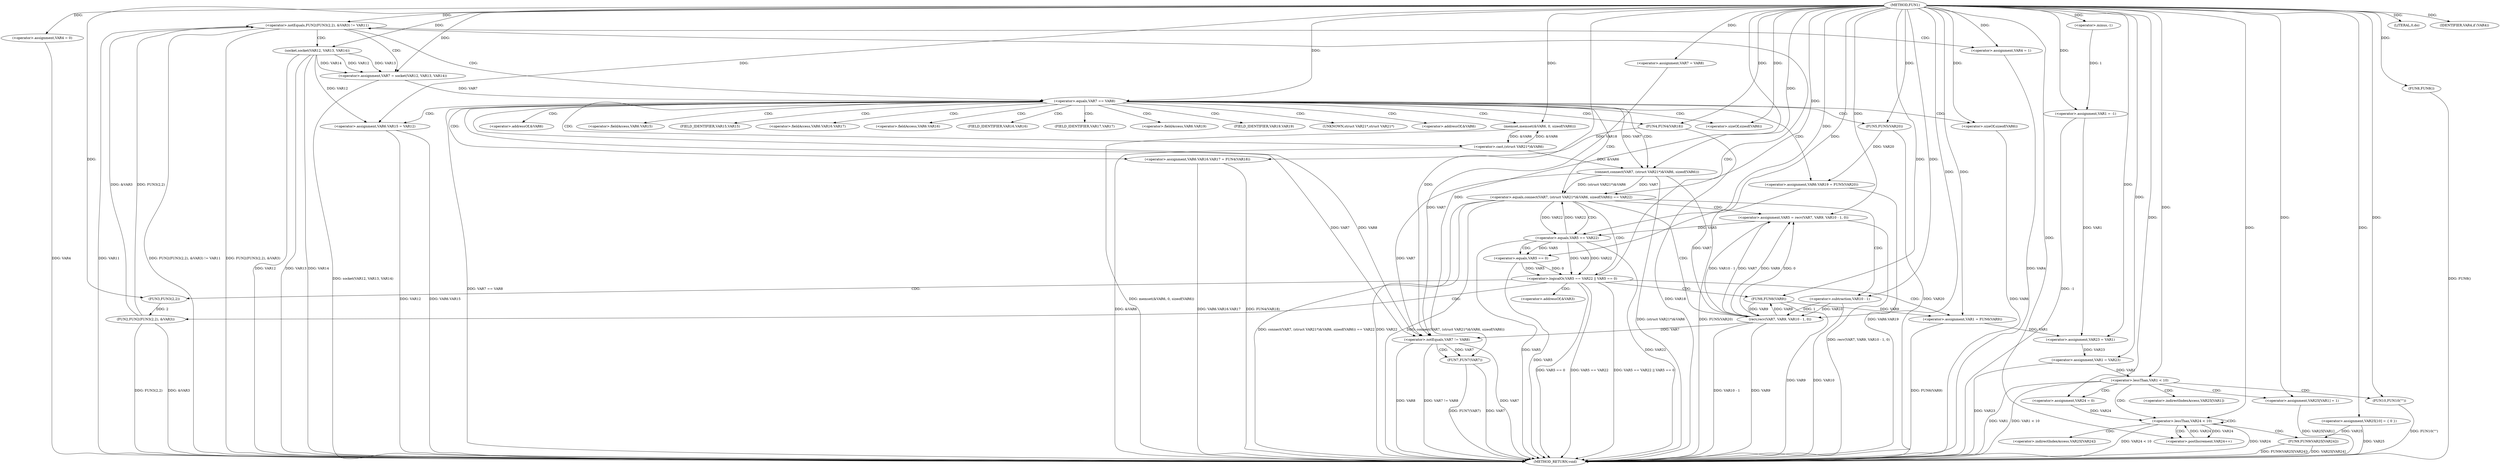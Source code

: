 digraph FUN1 {  
"1000100" [label = "(METHOD,FUN1)" ]
"1000263" [label = "(METHOD_RETURN,void)" ]
"1000103" [label = "(<operator>.assignment,VAR1 = -1)" ]
"1000105" [label = "(<operator>.minus,-1)" ]
"1000110" [label = "(<operator>.assignment,VAR4 = 0)" ]
"1000116" [label = "(<operator>.assignment,VAR7 = VAR8)" ]
"1000123" [label = "(<operator>.notEquals,FUN2(FUN3(2,2), &VAR3) != VAR11)" ]
"1000124" [label = "(FUN2,FUN2(FUN3(2,2), &VAR3))" ]
"1000125" [label = "(FUN3,FUN3(2,2))" ]
"1000133" [label = "(<operator>.assignment,VAR4 = 1)" ]
"1000136" [label = "(<operator>.assignment,VAR7 = socket(VAR12, VAR13, VAR14))" ]
"1000138" [label = "(socket,socket(VAR12, VAR13, VAR14))" ]
"1000143" [label = "(<operator>.equals,VAR7 == VAR8)" ]
"1000148" [label = "(memset,memset(&VAR6, 0, sizeof(VAR6)))" ]
"1000152" [label = "(<operator>.sizeOf,sizeof(VAR6))" ]
"1000154" [label = "(<operator>.assignment,VAR6.VAR15 = VAR12)" ]
"1000159" [label = "(<operator>.assignment,VAR6.VAR16.VAR17 = FUN4(VAR18))" ]
"1000165" [label = "(FUN4,FUN4(VAR18))" ]
"1000167" [label = "(<operator>.assignment,VAR6.VAR19 = FUN5(VAR20))" ]
"1000171" [label = "(FUN5,FUN5(VAR20))" ]
"1000174" [label = "(<operator>.equals,connect(VAR7, (struct VAR21*)&VAR6, sizeof(VAR6)) == VAR22)" ]
"1000175" [label = "(connect,connect(VAR7, (struct VAR21*)&VAR6, sizeof(VAR6)))" ]
"1000177" [label = "(<operator>.cast,(struct VAR21*)&VAR6)" ]
"1000181" [label = "(<operator>.sizeOf,sizeof(VAR6))" ]
"1000186" [label = "(<operator>.assignment,VAR5 = recv(VAR7, VAR9, VAR10 - 1, 0))" ]
"1000188" [label = "(recv,recv(VAR7, VAR9, VAR10 - 1, 0))" ]
"1000191" [label = "(<operator>.subtraction,VAR10 - 1)" ]
"1000196" [label = "(<operator>.logicalOr,VAR5 == VAR22 || VAR5 == 0)" ]
"1000197" [label = "(<operator>.equals,VAR5 == VAR22)" ]
"1000200" [label = "(<operator>.equals,VAR5 == 0)" ]
"1000205" [label = "(<operator>.assignment,VAR1 = FUN6(VAR9))" ]
"1000207" [label = "(FUN6,FUN6(VAR9))" ]
"1000209" [label = "(LITERAL,0,do)" ]
"1000211" [label = "(<operator>.notEquals,VAR7 != VAR8)" ]
"1000215" [label = "(FUN7,FUN7(VAR7))" ]
"1000218" [label = "(IDENTIFIER,VAR4,if (VAR4))" ]
"1000220" [label = "(FUN8,FUN8())" ]
"1000223" [label = "(<operator>.assignment,VAR23 = VAR1)" ]
"1000227" [label = "(<operator>.assignment,VAR1 = VAR23)" ]
"1000233" [label = "(<operator>.assignment,VAR25[10] = { 0 })" ]
"1000236" [label = "(<operator>.lessThan,VAR1 < 10)" ]
"1000240" [label = "(<operator>.assignment,VAR25[VAR1] = 1)" ]
"1000246" [label = "(<operator>.assignment,VAR24 = 0)" ]
"1000249" [label = "(<operator>.lessThan,VAR24 < 10)" ]
"1000252" [label = "(<operator>.postIncrement,VAR24++)" ]
"1000255" [label = "(FUN9,FUN9(VAR25[VAR24]))" ]
"1000261" [label = "(FUN10,FUN10(\"\"))" ]
"1000128" [label = "(<operator>.addressOf,&VAR3)" ]
"1000149" [label = "(<operator>.addressOf,&VAR6)" ]
"1000155" [label = "(<operator>.fieldAccess,VAR6.VAR15)" ]
"1000157" [label = "(FIELD_IDENTIFIER,VAR15,VAR15)" ]
"1000160" [label = "(<operator>.fieldAccess,VAR6.VAR16.VAR17)" ]
"1000161" [label = "(<operator>.fieldAccess,VAR6.VAR16)" ]
"1000163" [label = "(FIELD_IDENTIFIER,VAR16,VAR16)" ]
"1000164" [label = "(FIELD_IDENTIFIER,VAR17,VAR17)" ]
"1000168" [label = "(<operator>.fieldAccess,VAR6.VAR19)" ]
"1000170" [label = "(FIELD_IDENTIFIER,VAR19,VAR19)" ]
"1000178" [label = "(UNKNOWN,struct VAR21*,struct VAR21*)" ]
"1000179" [label = "(<operator>.addressOf,&VAR6)" ]
"1000241" [label = "(<operator>.indirectIndexAccess,VAR25[VAR1])" ]
"1000256" [label = "(<operator>.indirectIndexAccess,VAR25[VAR24])" ]
  "1000171" -> "1000263"  [ label = "DDG: VAR20"] 
  "1000188" -> "1000263"  [ label = "DDG: VAR9"] 
  "1000103" -> "1000263"  [ label = "DDG: -1"] 
  "1000188" -> "1000263"  [ label = "DDG: VAR10 - 1"] 
  "1000205" -> "1000263"  [ label = "DDG: FUN6(VAR9)"] 
  "1000181" -> "1000263"  [ label = "DDG: VAR6"] 
  "1000186" -> "1000263"  [ label = "DDG: recv(VAR7, VAR9, VAR10 - 1, 0)"] 
  "1000167" -> "1000263"  [ label = "DDG: VAR6.VAR19"] 
  "1000123" -> "1000263"  [ label = "DDG: VAR11"] 
  "1000124" -> "1000263"  [ label = "DDG: FUN3(2,2)"] 
  "1000200" -> "1000263"  [ label = "DDG: VAR5"] 
  "1000236" -> "1000263"  [ label = "DDG: VAR1"] 
  "1000236" -> "1000263"  [ label = "DDG: VAR1 < 10"] 
  "1000196" -> "1000263"  [ label = "DDG: VAR5 == 0"] 
  "1000215" -> "1000263"  [ label = "DDG: VAR7"] 
  "1000177" -> "1000263"  [ label = "DDG: &VAR6"] 
  "1000255" -> "1000263"  [ label = "DDG: FUN9(VAR25[VAR24])"] 
  "1000159" -> "1000263"  [ label = "DDG: VAR6.VAR16.VAR17"] 
  "1000123" -> "1000263"  [ label = "DDG: FUN2(FUN3(2,2), &VAR3) != VAR11"] 
  "1000138" -> "1000263"  [ label = "DDG: VAR14"] 
  "1000138" -> "1000263"  [ label = "DDG: VAR12"] 
  "1000165" -> "1000263"  [ label = "DDG: VAR18"] 
  "1000138" -> "1000263"  [ label = "DDG: VAR13"] 
  "1000227" -> "1000263"  [ label = "DDG: VAR23"] 
  "1000154" -> "1000263"  [ label = "DDG: VAR6.VAR15"] 
  "1000133" -> "1000263"  [ label = "DDG: VAR4"] 
  "1000154" -> "1000263"  [ label = "DDG: VAR12"] 
  "1000207" -> "1000263"  [ label = "DDG: VAR9"] 
  "1000148" -> "1000263"  [ label = "DDG: memset(&VAR6, 0, sizeof(VAR6))"] 
  "1000211" -> "1000263"  [ label = "DDG: VAR7"] 
  "1000196" -> "1000263"  [ label = "DDG: VAR5 == VAR22"] 
  "1000197" -> "1000263"  [ label = "DDG: VAR22"] 
  "1000211" -> "1000263"  [ label = "DDG: VAR8"] 
  "1000211" -> "1000263"  [ label = "DDG: VAR7 != VAR8"] 
  "1000233" -> "1000263"  [ label = "DDG: VAR25"] 
  "1000143" -> "1000263"  [ label = "DDG: VAR7 == VAR8"] 
  "1000220" -> "1000263"  [ label = "DDG: FUN8()"] 
  "1000167" -> "1000263"  [ label = "DDG: FUN5(VAR20)"] 
  "1000215" -> "1000263"  [ label = "DDG: FUN7(VAR7)"] 
  "1000175" -> "1000263"  [ label = "DDG: (struct VAR21*)&VAR6"] 
  "1000261" -> "1000263"  [ label = "DDG: FUN10(\"\")"] 
  "1000124" -> "1000263"  [ label = "DDG: &VAR3"] 
  "1000249" -> "1000263"  [ label = "DDG: VAR24"] 
  "1000136" -> "1000263"  [ label = "DDG: socket(VAR12, VAR13, VAR14)"] 
  "1000255" -> "1000263"  [ label = "DDG: VAR25[VAR24]"] 
  "1000196" -> "1000263"  [ label = "DDG: VAR5 == VAR22 || VAR5 == 0"] 
  "1000240" -> "1000263"  [ label = "DDG: VAR25[VAR1]"] 
  "1000110" -> "1000263"  [ label = "DDG: VAR4"] 
  "1000174" -> "1000263"  [ label = "DDG: VAR22"] 
  "1000191" -> "1000263"  [ label = "DDG: VAR10"] 
  "1000174" -> "1000263"  [ label = "DDG: connect(VAR7, (struct VAR21*)&VAR6, sizeof(VAR6)) == VAR22"] 
  "1000174" -> "1000263"  [ label = "DDG: connect(VAR7, (struct VAR21*)&VAR6, sizeof(VAR6))"] 
  "1000249" -> "1000263"  [ label = "DDG: VAR24 < 10"] 
  "1000123" -> "1000263"  [ label = "DDG: FUN2(FUN3(2,2), &VAR3)"] 
  "1000197" -> "1000263"  [ label = "DDG: VAR5"] 
  "1000159" -> "1000263"  [ label = "DDG: FUN4(VAR18)"] 
  "1000105" -> "1000103"  [ label = "DDG: 1"] 
  "1000100" -> "1000103"  [ label = "DDG: "] 
  "1000100" -> "1000105"  [ label = "DDG: "] 
  "1000100" -> "1000110"  [ label = "DDG: "] 
  "1000100" -> "1000116"  [ label = "DDG: "] 
  "1000124" -> "1000123"  [ label = "DDG: FUN3(2,2)"] 
  "1000124" -> "1000123"  [ label = "DDG: &VAR3"] 
  "1000125" -> "1000124"  [ label = "DDG: 2"] 
  "1000100" -> "1000125"  [ label = "DDG: "] 
  "1000100" -> "1000123"  [ label = "DDG: "] 
  "1000100" -> "1000133"  [ label = "DDG: "] 
  "1000138" -> "1000136"  [ label = "DDG: VAR12"] 
  "1000138" -> "1000136"  [ label = "DDG: VAR13"] 
  "1000138" -> "1000136"  [ label = "DDG: VAR14"] 
  "1000100" -> "1000136"  [ label = "DDG: "] 
  "1000100" -> "1000138"  [ label = "DDG: "] 
  "1000136" -> "1000143"  [ label = "DDG: VAR7"] 
  "1000100" -> "1000143"  [ label = "DDG: "] 
  "1000177" -> "1000148"  [ label = "DDG: &VAR6"] 
  "1000100" -> "1000148"  [ label = "DDG: "] 
  "1000100" -> "1000152"  [ label = "DDG: "] 
  "1000138" -> "1000154"  [ label = "DDG: VAR12"] 
  "1000100" -> "1000154"  [ label = "DDG: "] 
  "1000165" -> "1000159"  [ label = "DDG: VAR18"] 
  "1000100" -> "1000165"  [ label = "DDG: "] 
  "1000171" -> "1000167"  [ label = "DDG: VAR20"] 
  "1000100" -> "1000171"  [ label = "DDG: "] 
  "1000175" -> "1000174"  [ label = "DDG: VAR7"] 
  "1000175" -> "1000174"  [ label = "DDG: (struct VAR21*)&VAR6"] 
  "1000143" -> "1000175"  [ label = "DDG: VAR7"] 
  "1000100" -> "1000175"  [ label = "DDG: "] 
  "1000177" -> "1000175"  [ label = "DDG: &VAR6"] 
  "1000148" -> "1000177"  [ label = "DDG: &VAR6"] 
  "1000100" -> "1000181"  [ label = "DDG: "] 
  "1000197" -> "1000174"  [ label = "DDG: VAR22"] 
  "1000100" -> "1000174"  [ label = "DDG: "] 
  "1000188" -> "1000186"  [ label = "DDG: VAR7"] 
  "1000188" -> "1000186"  [ label = "DDG: VAR9"] 
  "1000188" -> "1000186"  [ label = "DDG: VAR10 - 1"] 
  "1000188" -> "1000186"  [ label = "DDG: 0"] 
  "1000100" -> "1000186"  [ label = "DDG: "] 
  "1000175" -> "1000188"  [ label = "DDG: VAR7"] 
  "1000100" -> "1000188"  [ label = "DDG: "] 
  "1000207" -> "1000188"  [ label = "DDG: VAR9"] 
  "1000191" -> "1000188"  [ label = "DDG: VAR10"] 
  "1000191" -> "1000188"  [ label = "DDG: 1"] 
  "1000100" -> "1000191"  [ label = "DDG: "] 
  "1000197" -> "1000196"  [ label = "DDG: VAR5"] 
  "1000197" -> "1000196"  [ label = "DDG: VAR22"] 
  "1000186" -> "1000197"  [ label = "DDG: VAR5"] 
  "1000100" -> "1000197"  [ label = "DDG: "] 
  "1000174" -> "1000197"  [ label = "DDG: VAR22"] 
  "1000200" -> "1000196"  [ label = "DDG: VAR5"] 
  "1000200" -> "1000196"  [ label = "DDG: 0"] 
  "1000197" -> "1000200"  [ label = "DDG: VAR5"] 
  "1000100" -> "1000200"  [ label = "DDG: "] 
  "1000207" -> "1000205"  [ label = "DDG: VAR9"] 
  "1000100" -> "1000205"  [ label = "DDG: "] 
  "1000188" -> "1000207"  [ label = "DDG: VAR9"] 
  "1000100" -> "1000207"  [ label = "DDG: "] 
  "1000100" -> "1000209"  [ label = "DDG: "] 
  "1000116" -> "1000211"  [ label = "DDG: VAR7"] 
  "1000188" -> "1000211"  [ label = "DDG: VAR7"] 
  "1000143" -> "1000211"  [ label = "DDG: VAR7"] 
  "1000175" -> "1000211"  [ label = "DDG: VAR7"] 
  "1000100" -> "1000211"  [ label = "DDG: "] 
  "1000143" -> "1000211"  [ label = "DDG: VAR8"] 
  "1000211" -> "1000215"  [ label = "DDG: VAR7"] 
  "1000100" -> "1000215"  [ label = "DDG: "] 
  "1000100" -> "1000218"  [ label = "DDG: "] 
  "1000100" -> "1000220"  [ label = "DDG: "] 
  "1000103" -> "1000223"  [ label = "DDG: VAR1"] 
  "1000205" -> "1000223"  [ label = "DDG: VAR1"] 
  "1000100" -> "1000223"  [ label = "DDG: "] 
  "1000223" -> "1000227"  [ label = "DDG: VAR23"] 
  "1000100" -> "1000227"  [ label = "DDG: "] 
  "1000100" -> "1000233"  [ label = "DDG: "] 
  "1000227" -> "1000236"  [ label = "DDG: VAR1"] 
  "1000100" -> "1000236"  [ label = "DDG: "] 
  "1000100" -> "1000240"  [ label = "DDG: "] 
  "1000100" -> "1000246"  [ label = "DDG: "] 
  "1000252" -> "1000249"  [ label = "DDG: VAR24"] 
  "1000246" -> "1000249"  [ label = "DDG: VAR24"] 
  "1000100" -> "1000249"  [ label = "DDG: "] 
  "1000249" -> "1000252"  [ label = "DDG: VAR24"] 
  "1000100" -> "1000252"  [ label = "DDG: "] 
  "1000233" -> "1000255"  [ label = "DDG: VAR25"] 
  "1000100" -> "1000261"  [ label = "DDG: "] 
  "1000123" -> "1000133"  [ label = "CDG: "] 
  "1000123" -> "1000138"  [ label = "CDG: "] 
  "1000123" -> "1000136"  [ label = "CDG: "] 
  "1000123" -> "1000143"  [ label = "CDG: "] 
  "1000143" -> "1000164"  [ label = "CDG: "] 
  "1000143" -> "1000174"  [ label = "CDG: "] 
  "1000143" -> "1000161"  [ label = "CDG: "] 
  "1000143" -> "1000148"  [ label = "CDG: "] 
  "1000143" -> "1000165"  [ label = "CDG: "] 
  "1000143" -> "1000157"  [ label = "CDG: "] 
  "1000143" -> "1000149"  [ label = "CDG: "] 
  "1000143" -> "1000167"  [ label = "CDG: "] 
  "1000143" -> "1000175"  [ label = "CDG: "] 
  "1000143" -> "1000154"  [ label = "CDG: "] 
  "1000143" -> "1000160"  [ label = "CDG: "] 
  "1000143" -> "1000179"  [ label = "CDG: "] 
  "1000143" -> "1000152"  [ label = "CDG: "] 
  "1000143" -> "1000163"  [ label = "CDG: "] 
  "1000143" -> "1000168"  [ label = "CDG: "] 
  "1000143" -> "1000178"  [ label = "CDG: "] 
  "1000143" -> "1000159"  [ label = "CDG: "] 
  "1000143" -> "1000155"  [ label = "CDG: "] 
  "1000143" -> "1000170"  [ label = "CDG: "] 
  "1000143" -> "1000171"  [ label = "CDG: "] 
  "1000143" -> "1000177"  [ label = "CDG: "] 
  "1000143" -> "1000181"  [ label = "CDG: "] 
  "1000174" -> "1000191"  [ label = "CDG: "] 
  "1000174" -> "1000197"  [ label = "CDG: "] 
  "1000174" -> "1000188"  [ label = "CDG: "] 
  "1000174" -> "1000186"  [ label = "CDG: "] 
  "1000174" -> "1000196"  [ label = "CDG: "] 
  "1000196" -> "1000207"  [ label = "CDG: "] 
  "1000196" -> "1000205"  [ label = "CDG: "] 
  "1000196" -> "1000125"  [ label = "CDG: "] 
  "1000196" -> "1000128"  [ label = "CDG: "] 
  "1000196" -> "1000123"  [ label = "CDG: "] 
  "1000196" -> "1000124"  [ label = "CDG: "] 
  "1000197" -> "1000200"  [ label = "CDG: "] 
  "1000211" -> "1000215"  [ label = "CDG: "] 
  "1000236" -> "1000261"  [ label = "CDG: "] 
  "1000236" -> "1000240"  [ label = "CDG: "] 
  "1000236" -> "1000246"  [ label = "CDG: "] 
  "1000236" -> "1000249"  [ label = "CDG: "] 
  "1000236" -> "1000241"  [ label = "CDG: "] 
  "1000249" -> "1000255"  [ label = "CDG: "] 
  "1000249" -> "1000252"  [ label = "CDG: "] 
  "1000249" -> "1000249"  [ label = "CDG: "] 
  "1000249" -> "1000256"  [ label = "CDG: "] 
}
